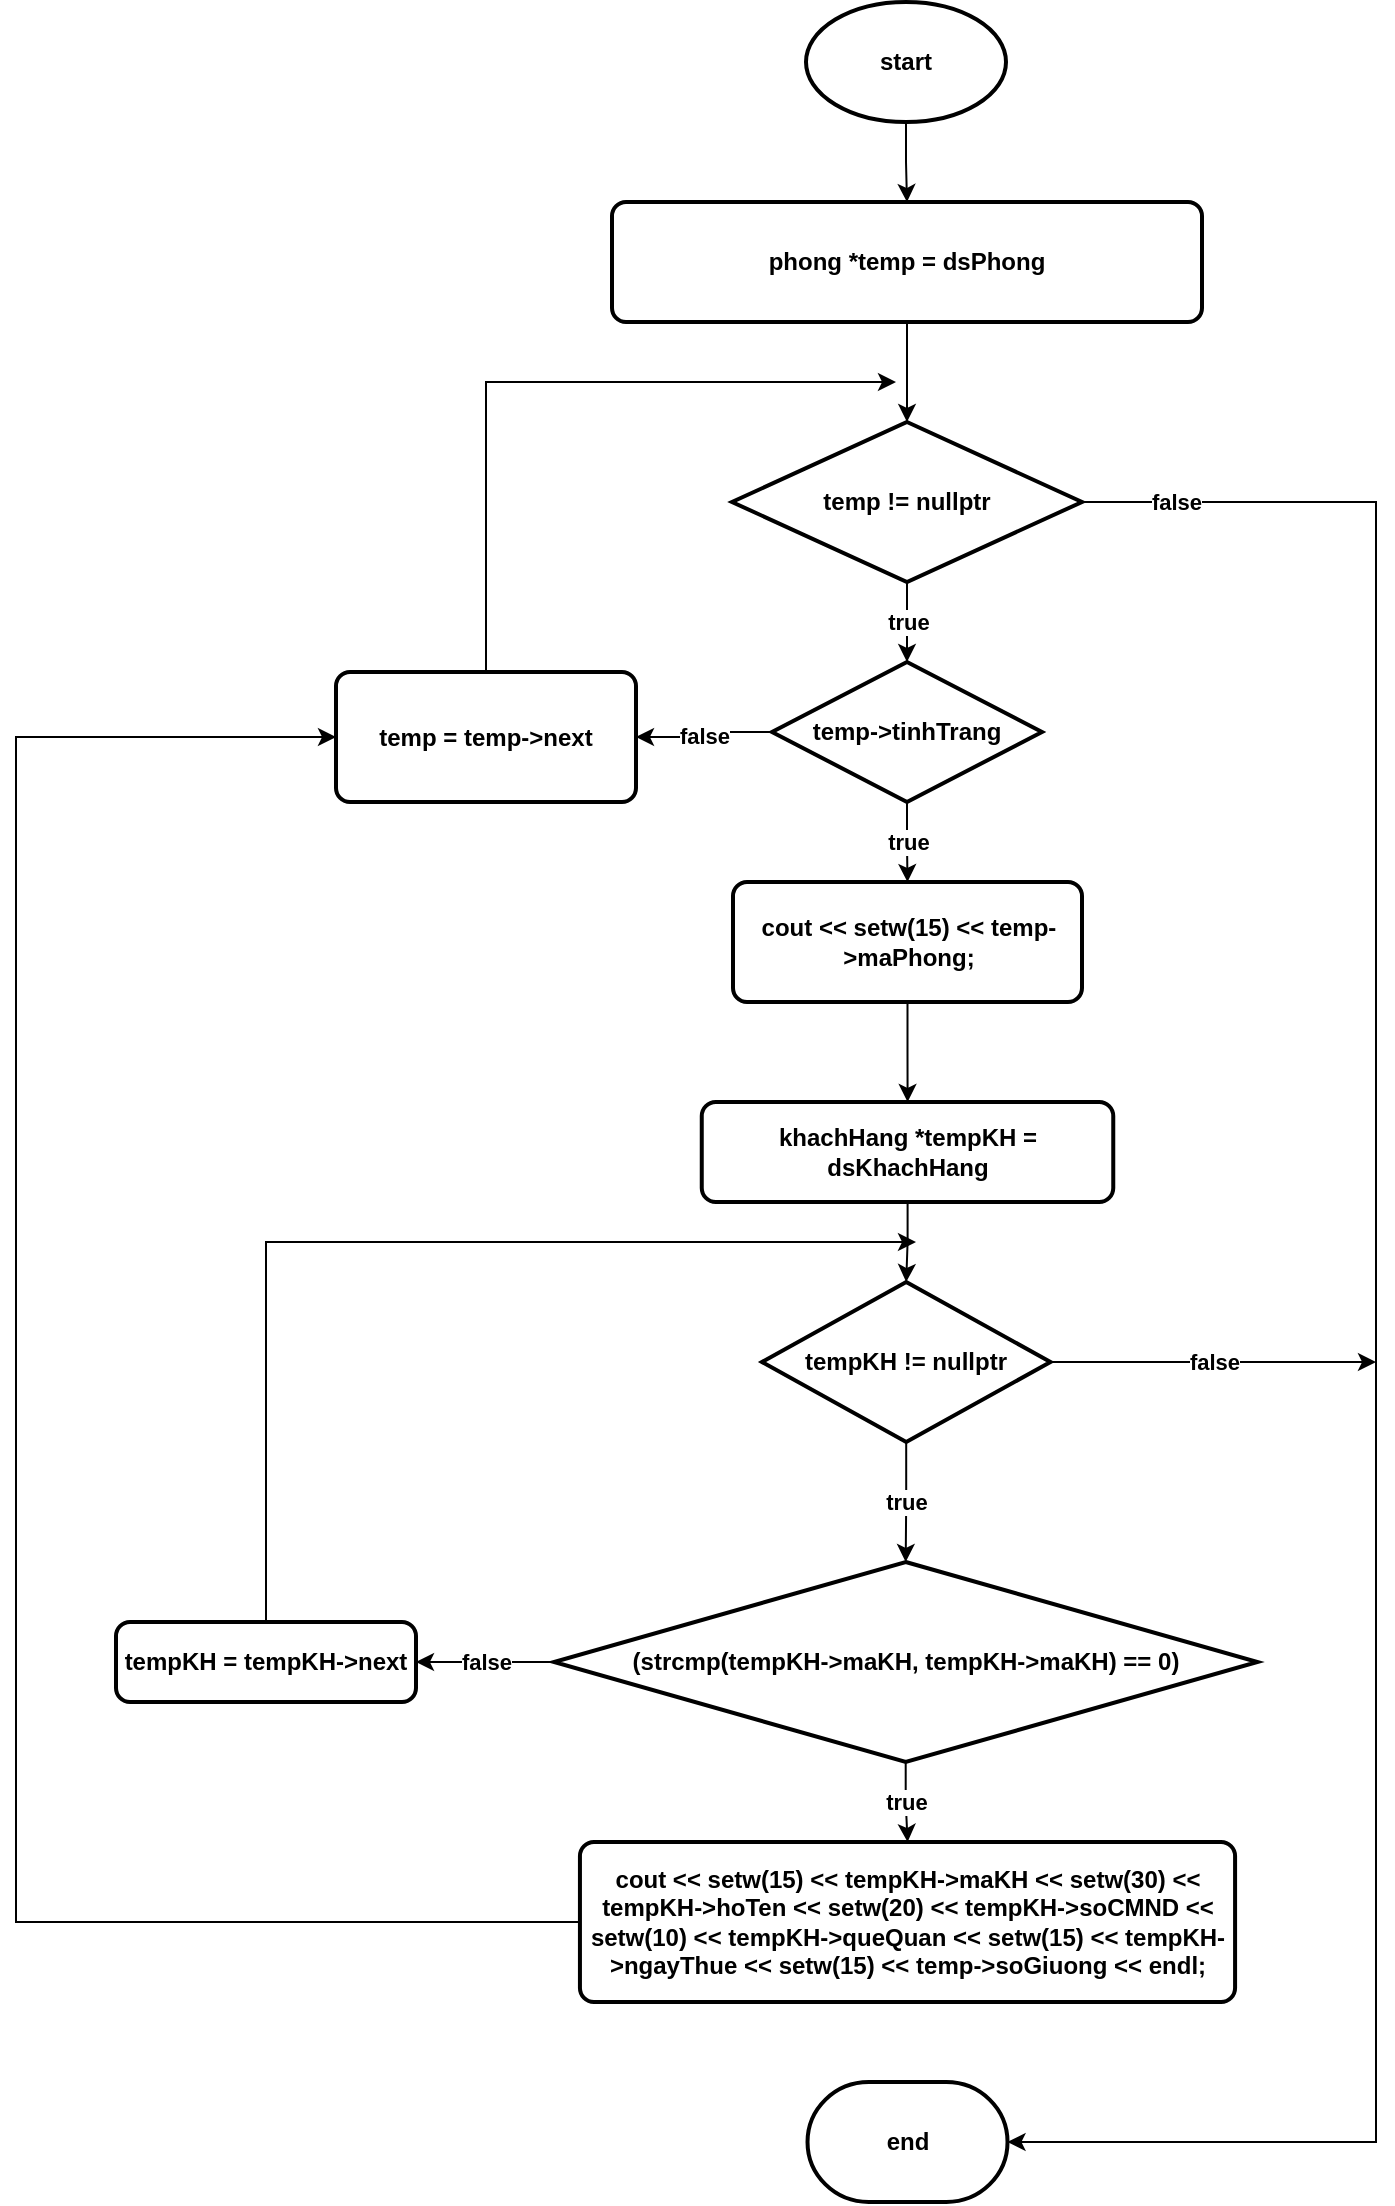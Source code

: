 <mxfile version="20.8.16" type="device"><diagram name="Page-1" id="asaFsigV_Qimy2rSuaDm"><mxGraphModel dx="1870" dy="504" grid="1" gridSize="10" guides="1" tooltips="1" connect="1" arrows="1" fold="1" page="1" pageScale="1" pageWidth="850" pageHeight="1100" math="0" shadow="0"><root><mxCell id="0"/><mxCell id="1" parent="0"/><mxCell id="n3rhwopefvEy26fkUSfQ-2" style="edgeStyle=orthogonalEdgeStyle;rounded=0;orthogonalLoop=1;jettySize=auto;html=1;fontStyle=1" parent="1" source="n3rhwopefvEy26fkUSfQ-1" target="n3rhwopefvEy26fkUSfQ-3" edge="1"><mxGeometry relative="1" as="geometry"><mxPoint x="425" y="150" as="targetPoint"/></mxGeometry></mxCell><mxCell id="n3rhwopefvEy26fkUSfQ-1" value="start" style="strokeWidth=2;html=1;shape=mxgraph.flowchart.start_1;whiteSpace=wrap;fontStyle=1" parent="1" vertex="1"><mxGeometry x="375" y="40" width="100" height="60" as="geometry"/></mxCell><mxCell id="n3rhwopefvEy26fkUSfQ-4" style="edgeStyle=orthogonalEdgeStyle;rounded=0;orthogonalLoop=1;jettySize=auto;html=1;fontStyle=1" parent="1" source="n3rhwopefvEy26fkUSfQ-3" target="n3rhwopefvEy26fkUSfQ-6" edge="1"><mxGeometry relative="1" as="geometry"><mxPoint x="425.5" y="260" as="targetPoint"/></mxGeometry></mxCell><mxCell id="n3rhwopefvEy26fkUSfQ-3" value="phong *temp = dsPhong" style="rounded=1;whiteSpace=wrap;html=1;absoluteArcSize=1;arcSize=14;strokeWidth=2;fontStyle=1" parent="1" vertex="1"><mxGeometry x="278" y="140" width="295" height="60" as="geometry"/></mxCell><mxCell id="n3rhwopefvEy26fkUSfQ-7" value="true" style="edgeStyle=orthogonalEdgeStyle;rounded=0;orthogonalLoop=1;jettySize=auto;html=1;fontStyle=1" parent="1" source="n3rhwopefvEy26fkUSfQ-6" target="n3rhwopefvEy26fkUSfQ-8" edge="1"><mxGeometry relative="1" as="geometry"><mxPoint x="425.5" y="380" as="targetPoint"/></mxGeometry></mxCell><mxCell id="zCBrAH6GdYr-XkQp-Htm-18" value="false" style="edgeStyle=orthogonalEdgeStyle;rounded=0;orthogonalLoop=1;jettySize=auto;html=1;entryX=1;entryY=0.5;entryDx=0;entryDy=0;entryPerimeter=0;fontStyle=1" parent="1" source="n3rhwopefvEy26fkUSfQ-6" target="zCBrAH6GdYr-XkQp-Htm-17" edge="1"><mxGeometry x="-0.918" relative="1" as="geometry"><mxPoint x="660" y="1130" as="targetPoint"/><Array as="points"><mxPoint x="660" y="290"/><mxPoint x="660" y="1110"/></Array><mxPoint as="offset"/></mxGeometry></mxCell><mxCell id="n3rhwopefvEy26fkUSfQ-6" value="temp != nullptr" style="strokeWidth=2;html=1;shape=mxgraph.flowchart.decision;whiteSpace=wrap;fontStyle=1" parent="1" vertex="1"><mxGeometry x="338" y="250" width="175" height="80" as="geometry"/></mxCell><mxCell id="n3rhwopefvEy26fkUSfQ-9" value="true" style="edgeStyle=orthogonalEdgeStyle;rounded=0;orthogonalLoop=1;jettySize=auto;html=1;fontStyle=1" parent="1" source="n3rhwopefvEy26fkUSfQ-8" target="n3rhwopefvEy26fkUSfQ-10" edge="1"><mxGeometry relative="1" as="geometry"><mxPoint x="425.5" y="490" as="targetPoint"/></mxGeometry></mxCell><mxCell id="zCBrAH6GdYr-XkQp-Htm-7" value="false" style="edgeStyle=orthogonalEdgeStyle;rounded=0;orthogonalLoop=1;jettySize=auto;html=1;fontStyle=1" parent="1" source="n3rhwopefvEy26fkUSfQ-8" target="zCBrAH6GdYr-XkQp-Htm-8" edge="1"><mxGeometry relative="1" as="geometry"><mxPoint x="300" y="405" as="targetPoint"/></mxGeometry></mxCell><mxCell id="n3rhwopefvEy26fkUSfQ-8" value="temp-&amp;gt;tinhTrang" style="strokeWidth=2;html=1;shape=mxgraph.flowchart.decision;whiteSpace=wrap;fontStyle=1" parent="1" vertex="1"><mxGeometry x="358" y="370" width="135" height="70" as="geometry"/></mxCell><mxCell id="n3rhwopefvEy26fkUSfQ-11" style="edgeStyle=orthogonalEdgeStyle;rounded=0;orthogonalLoop=1;jettySize=auto;html=1;fontStyle=1" parent="1" source="n3rhwopefvEy26fkUSfQ-10" target="n3rhwopefvEy26fkUSfQ-12" edge="1"><mxGeometry relative="1" as="geometry"><mxPoint x="425.75" y="580" as="targetPoint"/></mxGeometry></mxCell><mxCell id="n3rhwopefvEy26fkUSfQ-10" value="cout &amp;lt;&amp;lt; setw(15) &amp;lt;&amp;lt; temp-&amp;gt;maPhong;" style="rounded=1;whiteSpace=wrap;html=1;absoluteArcSize=1;arcSize=14;strokeWidth=2;fontStyle=1" parent="1" vertex="1"><mxGeometry x="338.5" y="480" width="174.5" height="60" as="geometry"/></mxCell><mxCell id="zCBrAH6GdYr-XkQp-Htm-1" style="edgeStyle=orthogonalEdgeStyle;rounded=0;orthogonalLoop=1;jettySize=auto;html=1;fontStyle=1" parent="1" source="n3rhwopefvEy26fkUSfQ-12" target="zCBrAH6GdYr-XkQp-Htm-2" edge="1"><mxGeometry relative="1" as="geometry"><mxPoint x="425.755" y="700" as="targetPoint"/></mxGeometry></mxCell><mxCell id="n3rhwopefvEy26fkUSfQ-12" value="khachHang *tempKH = dsKhachHang" style="rounded=1;whiteSpace=wrap;html=1;absoluteArcSize=1;arcSize=14;strokeWidth=2;fontStyle=1" parent="1" vertex="1"><mxGeometry x="322.88" y="590" width="205.75" height="50" as="geometry"/></mxCell><mxCell id="zCBrAH6GdYr-XkQp-Htm-3" value="true" style="edgeStyle=orthogonalEdgeStyle;rounded=0;orthogonalLoop=1;jettySize=auto;html=1;fontStyle=1" parent="1" source="zCBrAH6GdYr-XkQp-Htm-2" target="zCBrAH6GdYr-XkQp-Htm-4" edge="1"><mxGeometry relative="1" as="geometry"><mxPoint x="425.12" y="820" as="targetPoint"/></mxGeometry></mxCell><mxCell id="zCBrAH6GdYr-XkQp-Htm-15" value="false" style="edgeStyle=orthogonalEdgeStyle;rounded=0;orthogonalLoop=1;jettySize=auto;html=1;fontStyle=1" parent="1" source="zCBrAH6GdYr-XkQp-Htm-2" edge="1"><mxGeometry relative="1" as="geometry"><mxPoint x="660" y="720" as="targetPoint"/></mxGeometry></mxCell><mxCell id="zCBrAH6GdYr-XkQp-Htm-2" value="tempKH != nullptr" style="strokeWidth=2;html=1;shape=mxgraph.flowchart.decision;whiteSpace=wrap;fontStyle=1" parent="1" vertex="1"><mxGeometry x="353" y="680" width="144.24" height="80" as="geometry"/></mxCell><mxCell id="zCBrAH6GdYr-XkQp-Htm-5" value="true" style="edgeStyle=orthogonalEdgeStyle;rounded=0;orthogonalLoop=1;jettySize=auto;html=1;fontStyle=1" parent="1" source="zCBrAH6GdYr-XkQp-Htm-4" target="zCBrAH6GdYr-XkQp-Htm-6" edge="1"><mxGeometry relative="1" as="geometry"><mxPoint x="424.87" y="970" as="targetPoint"/></mxGeometry></mxCell><mxCell id="zCBrAH6GdYr-XkQp-Htm-11" value="false" style="edgeStyle=orthogonalEdgeStyle;rounded=0;orthogonalLoop=1;jettySize=auto;html=1;fontStyle=1" parent="1" source="zCBrAH6GdYr-XkQp-Htm-4" target="zCBrAH6GdYr-XkQp-Htm-12" edge="1"><mxGeometry relative="1" as="geometry"><mxPoint x="190" y="870" as="targetPoint"/></mxGeometry></mxCell><mxCell id="zCBrAH6GdYr-XkQp-Htm-4" value="(strcmp(tempKH-&amp;gt;maKH, tempKH-&amp;gt;maKH) == 0)" style="strokeWidth=2;html=1;shape=mxgraph.flowchart.decision;whiteSpace=wrap;fontStyle=1" parent="1" vertex="1"><mxGeometry x="249" y="820" width="351.74" height="100" as="geometry"/></mxCell><mxCell id="zCBrAH6GdYr-XkQp-Htm-14" style="edgeStyle=orthogonalEdgeStyle;rounded=0;orthogonalLoop=1;jettySize=auto;html=1;fontStyle=1;entryX=0;entryY=0.5;entryDx=0;entryDy=0;" parent="1" source="zCBrAH6GdYr-XkQp-Htm-6" target="zCBrAH6GdYr-XkQp-Htm-8" edge="1"><mxGeometry relative="1" as="geometry"><mxPoint x="-20" y="390" as="targetPoint"/><Array as="points"><mxPoint x="-20" y="1000"/><mxPoint x="-20" y="408"/></Array></mxGeometry></mxCell><mxCell id="zCBrAH6GdYr-XkQp-Htm-6" value="cout &amp;lt;&amp;lt; setw(15) &amp;lt;&amp;lt; tempKH-&amp;gt;maKH &amp;lt;&amp;lt; setw(30) &amp;lt;&amp;lt; tempKH-&amp;gt;hoTen &amp;lt;&amp;lt; setw(20) &amp;lt;&amp;lt; tempKH-&amp;gt;soCMND &amp;lt;&amp;lt; setw(10) &amp;lt;&amp;lt; tempKH-&amp;gt;queQuan &amp;lt;&amp;lt; setw(15) &amp;lt;&amp;lt; tempKH-&amp;gt;ngayThue &amp;lt;&amp;lt; setw(15) &amp;lt;&amp;lt; temp-&amp;gt;soGiuong &amp;lt;&amp;lt; endl;" style="rounded=1;whiteSpace=wrap;html=1;absoluteArcSize=1;arcSize=14;strokeWidth=2;fontStyle=1" parent="1" vertex="1"><mxGeometry x="261.97" y="960" width="327.57" height="80" as="geometry"/></mxCell><mxCell id="zCBrAH6GdYr-XkQp-Htm-9" style="edgeStyle=orthogonalEdgeStyle;rounded=0;orthogonalLoop=1;jettySize=auto;html=1;fontStyle=1" parent="1" source="zCBrAH6GdYr-XkQp-Htm-8" edge="1"><mxGeometry relative="1" as="geometry"><mxPoint x="420" y="230" as="targetPoint"/><Array as="points"><mxPoint x="215" y="230"/><mxPoint x="215" y="230"/></Array></mxGeometry></mxCell><mxCell id="zCBrAH6GdYr-XkQp-Htm-8" value="temp = temp-&amp;gt;next" style="rounded=1;whiteSpace=wrap;html=1;absoluteArcSize=1;arcSize=14;strokeWidth=2;fontStyle=1" parent="1" vertex="1"><mxGeometry x="140" y="375" width="150" height="65" as="geometry"/></mxCell><mxCell id="yPr4fSAlEw2a4iSiPcZq-1" style="edgeStyle=orthogonalEdgeStyle;rounded=0;orthogonalLoop=1;jettySize=auto;html=1;" edge="1" parent="1" source="zCBrAH6GdYr-XkQp-Htm-12"><mxGeometry relative="1" as="geometry"><mxPoint x="430" y="660" as="targetPoint"/><Array as="points"><mxPoint x="105" y="670"/><mxPoint x="105" y="670"/></Array></mxGeometry></mxCell><mxCell id="zCBrAH6GdYr-XkQp-Htm-12" value="tempKH = tempKH-&amp;gt;next" style="rounded=1;whiteSpace=wrap;html=1;absoluteArcSize=1;arcSize=14;strokeWidth=2;fontStyle=1" parent="1" vertex="1"><mxGeometry x="30" y="850" width="150" height="40" as="geometry"/></mxCell><mxCell id="zCBrAH6GdYr-XkQp-Htm-17" value="end" style="strokeWidth=2;html=1;shape=mxgraph.flowchart.terminator;whiteSpace=wrap;fontStyle=1" parent="1" vertex="1"><mxGeometry x="375.76" y="1080" width="100" height="60" as="geometry"/></mxCell></root></mxGraphModel></diagram></mxfile>
